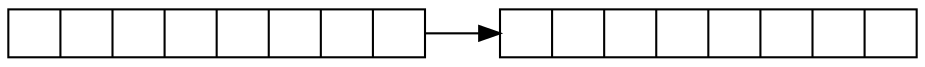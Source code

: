 digraph o2_ads{
    graph [fontname="consolas"];
    node [fontname="consolas"];
    edge [fontname="consolas"];
    nodesep=0.05;
    rankdir=LR;
    node [shape=record, width=0.1, height=0.1];

    before [label = "{ |  |  |  |  |  |  | <tail>}", height=.3, width=2.5, fixsize=true];
    after [label = "{<head> |  |  |  |  |  |  |  }", height=.3, width=2.5, fixsize=true];

    before:tail -> after:head;
}
